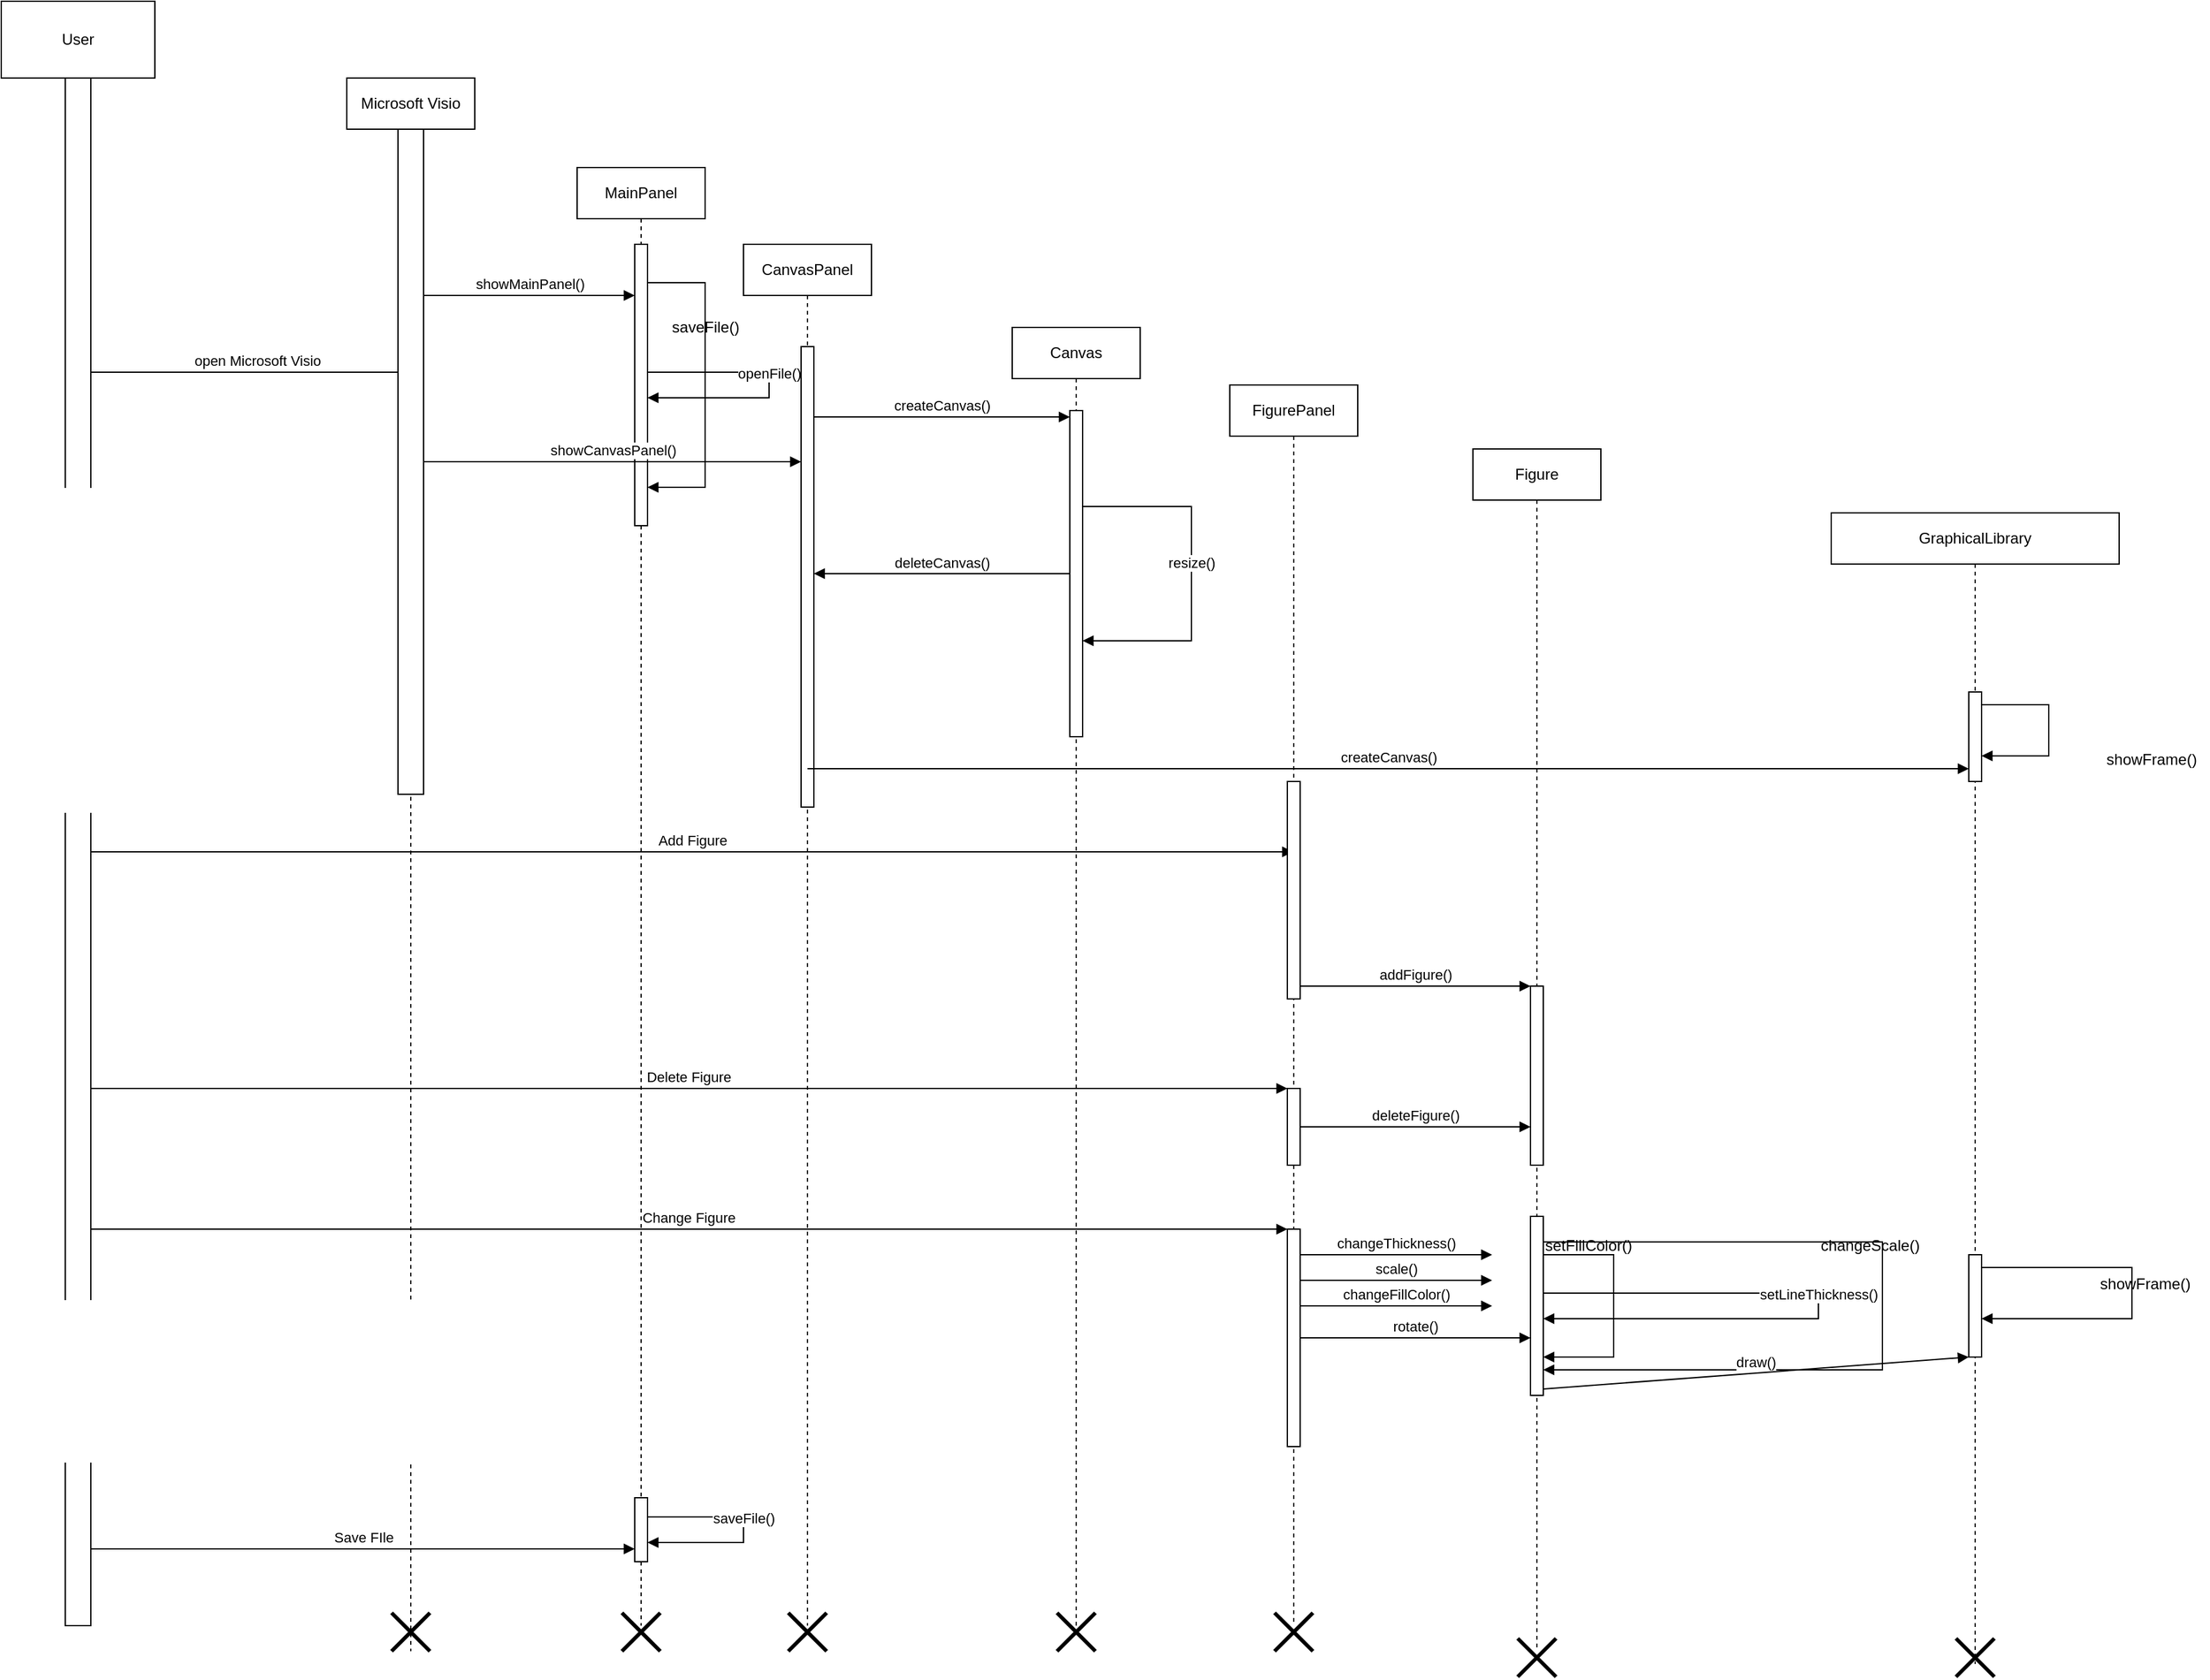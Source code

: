 <mxfile version="22.0.2" type="device">
  <diagram name="Page-1" id="13e1069c-82ec-6db2-03f1-153e76fe0fe0">
    <mxGraphModel dx="2183" dy="1211" grid="1" gridSize="10" guides="1" tooltips="1" connect="1" arrows="1" fold="1" page="1" pageScale="1" pageWidth="1100" pageHeight="850" background="none" math="0" shadow="0">
      <root>
        <mxCell id="0" />
        <mxCell id="1" parent="0" />
        <mxCell id="jirRao2P084-9lLm73-w-5" value="" style="html=1;points=[[0,0,0,0,5],[0,1,0,0,-5],[1,0,0,0,5],[1,1,0,0,-5]];perimeter=orthogonalPerimeter;outlineConnect=0;targetShapes=umlLifeline;portConstraint=eastwest;newEdgeStyle={&quot;curved&quot;:0,&quot;rounded&quot;:0};" vertex="1" parent="1">
          <mxGeometry x="130" y="230" width="20" height="1210" as="geometry" />
        </mxCell>
        <mxCell id="jirRao2P084-9lLm73-w-9" value="" style="endArrow=none;dashed=1;html=1;rounded=0;" edge="1" parent="1" source="jirRao2P084-9lLm73-w-5" target="jirRao2P084-9lLm73-w-67">
          <mxGeometry width="50" height="50" relative="1" as="geometry">
            <mxPoint x="130" y="190" as="sourcePoint" />
            <mxPoint x="140" y="70" as="targetPoint" />
          </mxGeometry>
        </mxCell>
        <mxCell id="jirRao2P084-9lLm73-w-19" value="open Microsoft Visio" style="html=1;verticalAlign=bottom;endArrow=block;curved=0;rounded=0;" edge="1" parent="1" source="jirRao2P084-9lLm73-w-5">
          <mxGeometry width="80" relative="1" as="geometry">
            <mxPoint x="170" y="460" as="sourcePoint" />
            <mxPoint x="410" y="460" as="targetPoint" />
          </mxGeometry>
        </mxCell>
        <mxCell id="jirRao2P084-9lLm73-w-24" value="showMainPanel()" style="html=1;verticalAlign=bottom;endArrow=block;curved=0;rounded=0;" edge="1" parent="1" target="jirRao2P084-9lLm73-w-37">
          <mxGeometry width="80" relative="1" as="geometry">
            <mxPoint x="410" y="400" as="sourcePoint" />
            <mxPoint x="530" y="400" as="targetPoint" />
          </mxGeometry>
        </mxCell>
        <mxCell id="jirRao2P084-9lLm73-w-26" value="Microsoft Visio" style="shape=umlLifeline;perimeter=lifelinePerimeter;whiteSpace=wrap;html=1;container=0;dropTarget=0;collapsible=0;recursiveResize=0;outlineConnect=0;portConstraint=eastwest;newEdgeStyle={&quot;edgeStyle&quot;:&quot;elbowEdgeStyle&quot;,&quot;elbow&quot;:&quot;vertical&quot;,&quot;curved&quot;:0,&quot;rounded&quot;:0};" vertex="1" parent="1">
          <mxGeometry x="350" y="230" width="100" height="1230" as="geometry" />
        </mxCell>
        <mxCell id="jirRao2P084-9lLm73-w-10" value="" style="html=1;points=[[0,0,0,0,5],[0,1,0,0,-5],[1,0,0,0,5],[1,1,0,0,-5]];perimeter=orthogonalPerimeter;outlineConnect=0;targetShapes=umlLifeline;portConstraint=eastwest;newEdgeStyle={&quot;curved&quot;:0,&quot;rounded&quot;:0};" vertex="1" parent="jirRao2P084-9lLm73-w-26">
          <mxGeometry x="40" y="40" width="20" height="520" as="geometry" />
        </mxCell>
        <mxCell id="jirRao2P084-9lLm73-w-101" value="" style="shape=umlDestroy;whiteSpace=wrap;html=1;strokeWidth=3;targetShapes=umlLifeline;" vertex="1" parent="jirRao2P084-9lLm73-w-26">
          <mxGeometry x="35" y="1200" width="30" height="30" as="geometry" />
        </mxCell>
        <mxCell id="jirRao2P084-9lLm73-w-27" value="MainPanel" style="shape=umlLifeline;perimeter=lifelinePerimeter;whiteSpace=wrap;html=1;container=0;dropTarget=0;collapsible=0;recursiveResize=0;outlineConnect=0;portConstraint=eastwest;newEdgeStyle={&quot;edgeStyle&quot;:&quot;elbowEdgeStyle&quot;,&quot;elbow&quot;:&quot;vertical&quot;,&quot;curved&quot;:0,&quot;rounded&quot;:0};" vertex="1" parent="1">
          <mxGeometry x="530" y="300" width="100" height="1140" as="geometry" />
        </mxCell>
        <mxCell id="jirRao2P084-9lLm73-w-37" value="" style="html=1;points=[[0,0,0,0,5],[0,1,0,0,-5],[1,0,0,0,5],[1,1,0,0,-5]];perimeter=orthogonalPerimeter;outlineConnect=0;targetShapes=umlLifeline;portConstraint=eastwest;newEdgeStyle={&quot;curved&quot;:0,&quot;rounded&quot;:0};" vertex="1" parent="jirRao2P084-9lLm73-w-27">
          <mxGeometry x="45" y="60" width="10" height="220" as="geometry" />
        </mxCell>
        <mxCell id="jirRao2P084-9lLm73-w-59" value="" style="html=1;verticalAlign=bottom;endArrow=block;curved=0;rounded=0;" edge="1" parent="jirRao2P084-9lLm73-w-27" source="jirRao2P084-9lLm73-w-37" target="jirRao2P084-9lLm73-w-37">
          <mxGeometry width="80" relative="1" as="geometry">
            <mxPoint x="65" y="150" as="sourcePoint" />
            <mxPoint x="230" y="150" as="targetPoint" />
            <Array as="points">
              <mxPoint x="100" y="250" />
            </Array>
          </mxGeometry>
        </mxCell>
        <mxCell id="jirRao2P084-9lLm73-w-60" value="openFile()" style="html=1;verticalAlign=bottom;endArrow=block;curved=0;rounded=0;" edge="1" parent="jirRao2P084-9lLm73-w-27" source="jirRao2P084-9lLm73-w-37" target="jirRao2P084-9lLm73-w-37">
          <mxGeometry width="80" relative="1" as="geometry">
            <mxPoint x="90" y="170" as="sourcePoint" />
            <mxPoint x="90" y="190" as="targetPoint" />
            <Array as="points">
              <mxPoint x="150" y="170" />
            </Array>
          </mxGeometry>
        </mxCell>
        <mxCell id="jirRao2P084-9lLm73-w-93" value="" style="html=1;points=[[0,0,0,0,5],[0,1,0,0,-5],[1,0,0,0,5],[1,1,0,0,-5]];perimeter=orthogonalPerimeter;outlineConnect=0;targetShapes=umlLifeline;portConstraint=eastwest;newEdgeStyle={&quot;curved&quot;:0,&quot;rounded&quot;:0};" vertex="1" parent="jirRao2P084-9lLm73-w-27">
          <mxGeometry x="45" y="1040" width="10" height="50" as="geometry" />
        </mxCell>
        <mxCell id="jirRao2P084-9lLm73-w-94" value="saveFile()" style="html=1;verticalAlign=bottom;endArrow=block;curved=0;rounded=0;" edge="1" parent="jirRao2P084-9lLm73-w-27" source="jirRao2P084-9lLm73-w-93" target="jirRao2P084-9lLm73-w-93">
          <mxGeometry width="80" relative="1" as="geometry">
            <mxPoint x="80" y="1035" as="sourcePoint" />
            <mxPoint x="80" y="1140" as="targetPoint" />
            <Array as="points">
              <mxPoint x="130" y="1060" />
            </Array>
          </mxGeometry>
        </mxCell>
        <mxCell id="jirRao2P084-9lLm73-w-29" value="Canvas" style="shape=umlLifeline;perimeter=lifelinePerimeter;whiteSpace=wrap;html=1;container=0;dropTarget=0;collapsible=0;recursiveResize=0;outlineConnect=0;portConstraint=eastwest;newEdgeStyle={&quot;edgeStyle&quot;:&quot;elbowEdgeStyle&quot;,&quot;elbow&quot;:&quot;vertical&quot;,&quot;curved&quot;:0,&quot;rounded&quot;:0};" vertex="1" parent="1">
          <mxGeometry x="870" y="425" width="100" height="1015" as="geometry" />
        </mxCell>
        <mxCell id="jirRao2P084-9lLm73-w-30" value="" style="shape=umlDestroy;whiteSpace=wrap;html=1;strokeWidth=3;targetShapes=umlLifeline;" vertex="1" parent="jirRao2P084-9lLm73-w-29">
          <mxGeometry x="35" y="1005" width="30" height="30" as="geometry" />
        </mxCell>
        <mxCell id="jirRao2P084-9lLm73-w-39" value="" style="html=1;points=[[0,0,0,0,5],[0,1,0,0,-5],[1,0,0,0,5],[1,1,0,0,-5]];perimeter=orthogonalPerimeter;outlineConnect=0;targetShapes=umlLifeline;portConstraint=eastwest;newEdgeStyle={&quot;curved&quot;:0,&quot;rounded&quot;:0};" vertex="1" parent="jirRao2P084-9lLm73-w-29">
          <mxGeometry x="45" y="65" width="10" height="255" as="geometry" />
        </mxCell>
        <mxCell id="jirRao2P084-9lLm73-w-50" value="resize()" style="html=1;verticalAlign=bottom;endArrow=block;curved=0;rounded=0;" edge="1" parent="jirRao2P084-9lLm73-w-29" source="jirRao2P084-9lLm73-w-39" target="jirRao2P084-9lLm73-w-39">
          <mxGeometry width="80" relative="1" as="geometry">
            <mxPoint x="80" y="115" as="sourcePoint" />
            <mxPoint x="280" y="115" as="targetPoint" />
            <Array as="points">
              <mxPoint x="140" y="245" />
            </Array>
          </mxGeometry>
        </mxCell>
        <mxCell id="jirRao2P084-9lLm73-w-31" value="createCanvas()" style="html=1;verticalAlign=bottom;endArrow=block;curved=0;rounded=0;entryX=0;entryY=0;entryDx=0;entryDy=5;entryPerimeter=0;" edge="1" parent="1" source="jirRao2P084-9lLm73-w-36" target="jirRao2P084-9lLm73-w-39">
          <mxGeometry width="80" relative="1" as="geometry">
            <mxPoint x="760.0" y="500" as="sourcePoint" />
            <mxPoint x="870" y="500" as="targetPoint" />
          </mxGeometry>
        </mxCell>
        <mxCell id="jirRao2P084-9lLm73-w-33" value="CanvasPanel" style="shape=umlLifeline;perimeter=lifelinePerimeter;whiteSpace=wrap;html=1;container=0;dropTarget=0;collapsible=0;recursiveResize=0;outlineConnect=0;portConstraint=eastwest;newEdgeStyle={&quot;edgeStyle&quot;:&quot;elbowEdgeStyle&quot;,&quot;elbow&quot;:&quot;vertical&quot;,&quot;curved&quot;:0,&quot;rounded&quot;:0};" vertex="1" parent="1">
          <mxGeometry x="660" y="360" width="100" height="1080" as="geometry" />
        </mxCell>
        <mxCell id="jirRao2P084-9lLm73-w-36" value="" style="html=1;points=[[0,0,0,0,5],[0,1,0,0,-5],[1,0,0,0,5],[1,1,0,0,-5]];perimeter=orthogonalPerimeter;outlineConnect=0;targetShapes=umlLifeline;portConstraint=eastwest;newEdgeStyle={&quot;curved&quot;:0,&quot;rounded&quot;:0};" vertex="1" parent="jirRao2P084-9lLm73-w-33">
          <mxGeometry x="45" y="80" width="10" height="360" as="geometry" />
        </mxCell>
        <mxCell id="jirRao2P084-9lLm73-w-35" value="showCanvasPanel()" style="html=1;verticalAlign=bottom;endArrow=block;curved=0;rounded=0;" edge="1" parent="1" source="jirRao2P084-9lLm73-w-10" target="jirRao2P084-9lLm73-w-36">
          <mxGeometry width="80" relative="1" as="geometry">
            <mxPoint x="400" y="470" as="sourcePoint" />
            <mxPoint x="679.5" y="470" as="targetPoint" />
          </mxGeometry>
        </mxCell>
        <mxCell id="jirRao2P084-9lLm73-w-40" value="deleteCanvas()" style="html=1;verticalAlign=bottom;endArrow=block;curved=0;rounded=0;" edge="1" parent="1" source="jirRao2P084-9lLm73-w-39" target="jirRao2P084-9lLm73-w-36">
          <mxGeometry width="80" relative="1" as="geometry">
            <mxPoint x="920" y="560" as="sourcePoint" />
            <mxPoint x="720" y="560" as="targetPoint" />
          </mxGeometry>
        </mxCell>
        <mxCell id="jirRao2P084-9lLm73-w-41" value="addFigure()" style="html=1;verticalAlign=bottom;endArrow=block;curved=0;rounded=0;" edge="1" parent="1" source="jirRao2P084-9lLm73-w-72" target="jirRao2P084-9lLm73-w-44">
          <mxGeometry width="80" relative="1" as="geometry">
            <mxPoint x="925" y="850" as="sourcePoint" />
            <mxPoint x="1120" y="860" as="targetPoint" />
            <mxPoint as="offset" />
          </mxGeometry>
        </mxCell>
        <mxCell id="jirRao2P084-9lLm73-w-42" value="Figure" style="shape=umlLifeline;perimeter=lifelinePerimeter;whiteSpace=wrap;html=1;container=0;dropTarget=0;collapsible=0;recursiveResize=0;outlineConnect=0;portConstraint=eastwest;newEdgeStyle={&quot;edgeStyle&quot;:&quot;elbowEdgeStyle&quot;,&quot;elbow&quot;:&quot;vertical&quot;,&quot;curved&quot;:0,&quot;rounded&quot;:0};" vertex="1" parent="1">
          <mxGeometry x="1230" y="520" width="100" height="940" as="geometry" />
        </mxCell>
        <mxCell id="jirRao2P084-9lLm73-w-43" value="" style="shape=umlDestroy;whiteSpace=wrap;html=1;strokeWidth=3;targetShapes=umlLifeline;" vertex="1" parent="jirRao2P084-9lLm73-w-42">
          <mxGeometry x="35" y="930" width="30" height="30" as="geometry" />
        </mxCell>
        <mxCell id="jirRao2P084-9lLm73-w-44" value="" style="html=1;points=[[0,0,0,0,5],[0,1,0,0,-5],[1,0,0,0,5],[1,1,0,0,-5]];perimeter=orthogonalPerimeter;outlineConnect=0;targetShapes=umlLifeline;portConstraint=eastwest;newEdgeStyle={&quot;curved&quot;:0,&quot;rounded&quot;:0};" vertex="1" parent="jirRao2P084-9lLm73-w-42">
          <mxGeometry x="45" y="420" width="10" height="140" as="geometry" />
        </mxCell>
        <mxCell id="jirRao2P084-9lLm73-w-83" value="" style="html=1;points=[[0,0,0,0,5],[0,1,0,0,-5],[1,0,0,0,5],[1,1,0,0,-5]];perimeter=orthogonalPerimeter;outlineConnect=0;targetShapes=umlLifeline;portConstraint=eastwest;newEdgeStyle={&quot;curved&quot;:0,&quot;rounded&quot;:0};" vertex="1" parent="jirRao2P084-9lLm73-w-42">
          <mxGeometry x="45" y="600" width="10" height="140" as="geometry" />
        </mxCell>
        <mxCell id="jirRao2P084-9lLm73-w-87" value="setLineThickness()" style="html=1;verticalAlign=bottom;endArrow=block;curved=0;rounded=0;" edge="1" parent="jirRao2P084-9lLm73-w-42" source="jirRao2P084-9lLm73-w-83" target="jirRao2P084-9lLm73-w-83">
          <mxGeometry x="-0.001" width="80" relative="1" as="geometry">
            <mxPoint x="130" y="630" as="sourcePoint" />
            <mxPoint x="280" y="630" as="targetPoint" />
            <mxPoint as="offset" />
            <Array as="points">
              <mxPoint x="270" y="670" />
            </Array>
          </mxGeometry>
        </mxCell>
        <mxCell id="jirRao2P084-9lLm73-w-88" value="" style="html=1;verticalAlign=bottom;endArrow=block;curved=0;rounded=0;" edge="1" parent="jirRao2P084-9lLm73-w-42" source="jirRao2P084-9lLm73-w-83" target="jirRao2P084-9lLm73-w-83">
          <mxGeometry x="0.077" y="10" width="80" relative="1" as="geometry">
            <mxPoint x="100" y="710" as="sourcePoint" />
            <mxPoint x="100" y="730" as="targetPoint" />
            <mxPoint as="offset" />
            <Array as="points">
              <mxPoint x="110" y="710" />
            </Array>
          </mxGeometry>
        </mxCell>
        <mxCell id="jirRao2P084-9lLm73-w-99" value="" style="html=1;verticalAlign=bottom;endArrow=block;curved=0;rounded=0;" edge="1" parent="jirRao2P084-9lLm73-w-42" source="jirRao2P084-9lLm73-w-83" target="jirRao2P084-9lLm73-w-83">
          <mxGeometry x="0.077" y="10" width="80" relative="1" as="geometry">
            <mxPoint x="320" y="620" as="sourcePoint" />
            <mxPoint x="320" y="700" as="targetPoint" />
            <mxPoint as="offset" />
            <Array as="points">
              <mxPoint x="320" y="620" />
            </Array>
          </mxGeometry>
        </mxCell>
        <mxCell id="jirRao2P084-9lLm73-w-64" value="saveFile()" style="text;html=1;align=center;verticalAlign=middle;resizable=0;points=[];autosize=1;strokeColor=none;fillColor=none;" vertex="1" parent="1">
          <mxGeometry x="590" y="410" width="80" height="30" as="geometry" />
        </mxCell>
        <mxCell id="jirRao2P084-9lLm73-w-66" value="Add Figure" style="html=1;verticalAlign=bottom;endArrow=block;curved=0;rounded=0;" edge="1" parent="1" source="jirRao2P084-9lLm73-w-5" target="jirRao2P084-9lLm73-w-70">
          <mxGeometry x="-0.001" width="80" relative="1" as="geometry">
            <mxPoint x="540" y="829.71" as="sourcePoint" />
            <mxPoint x="915" y="865" as="targetPoint" />
            <mxPoint as="offset" />
          </mxGeometry>
        </mxCell>
        <mxCell id="jirRao2P084-9lLm73-w-67" value="User" style="rounded=0;whiteSpace=wrap;html=1;" vertex="1" parent="1">
          <mxGeometry x="80" y="170" width="120" height="60" as="geometry" />
        </mxCell>
        <mxCell id="jirRao2P084-9lLm73-w-69" value="Delete Figure" style="html=1;verticalAlign=bottom;endArrow=block;curved=0;rounded=0;" edge="1" parent="1" source="jirRao2P084-9lLm73-w-5" target="jirRao2P084-9lLm73-w-75">
          <mxGeometry x="-0.001" width="80" relative="1" as="geometry">
            <mxPoint x="150" y="1050" as="sourcePoint" />
            <mxPoint x="1085" y="1050" as="targetPoint" />
            <mxPoint as="offset" />
          </mxGeometry>
        </mxCell>
        <mxCell id="jirRao2P084-9lLm73-w-70" value="FigurePanel" style="shape=umlLifeline;perimeter=lifelinePerimeter;whiteSpace=wrap;html=1;container=0;dropTarget=0;collapsible=0;recursiveResize=0;outlineConnect=0;portConstraint=eastwest;newEdgeStyle={&quot;edgeStyle&quot;:&quot;elbowEdgeStyle&quot;,&quot;elbow&quot;:&quot;vertical&quot;,&quot;curved&quot;:0,&quot;rounded&quot;:0};" vertex="1" parent="1">
          <mxGeometry x="1040" y="470" width="100" height="970" as="geometry" />
        </mxCell>
        <mxCell id="jirRao2P084-9lLm73-w-72" value="" style="html=1;points=[[0,0,0,0,5],[0,1,0,0,-5],[1,0,0,0,5],[1,1,0,0,-5]];perimeter=orthogonalPerimeter;outlineConnect=0;targetShapes=umlLifeline;portConstraint=eastwest;newEdgeStyle={&quot;curved&quot;:0,&quot;rounded&quot;:0};" vertex="1" parent="jirRao2P084-9lLm73-w-70">
          <mxGeometry x="45" y="310" width="10" height="170" as="geometry" />
        </mxCell>
        <mxCell id="jirRao2P084-9lLm73-w-75" value="" style="html=1;points=[[0,0,0,0,5],[0,1,0,0,-5],[1,0,0,0,5],[1,1,0,0,-5]];perimeter=orthogonalPerimeter;outlineConnect=0;targetShapes=umlLifeline;portConstraint=eastwest;newEdgeStyle={&quot;curved&quot;:0,&quot;rounded&quot;:0};" vertex="1" parent="jirRao2P084-9lLm73-w-70">
          <mxGeometry x="45" y="550" width="10" height="60" as="geometry" />
        </mxCell>
        <mxCell id="jirRao2P084-9lLm73-w-78" value="" style="html=1;points=[[0,0,0,0,5],[0,1,0,0,-5],[1,0,0,0,5],[1,1,0,0,-5]];perimeter=orthogonalPerimeter;outlineConnect=0;targetShapes=umlLifeline;portConstraint=eastwest;newEdgeStyle={&quot;curved&quot;:0,&quot;rounded&quot;:0};" vertex="1" parent="jirRao2P084-9lLm73-w-70">
          <mxGeometry x="45" y="660" width="10" height="170" as="geometry" />
        </mxCell>
        <mxCell id="jirRao2P084-9lLm73-w-76" value="deleteFigure()" style="html=1;verticalAlign=bottom;endArrow=block;curved=0;rounded=0;" edge="1" parent="1" source="jirRao2P084-9lLm73-w-75" target="jirRao2P084-9lLm73-w-44">
          <mxGeometry width="80" relative="1" as="geometry">
            <mxPoint x="1140" y="1060" as="sourcePoint" />
            <mxPoint x="1290" y="1060" as="targetPoint" />
            <mxPoint as="offset" />
          </mxGeometry>
        </mxCell>
        <mxCell id="jirRao2P084-9lLm73-w-77" value="Change Figure" style="html=1;verticalAlign=bottom;endArrow=block;curved=0;rounded=0;" edge="1" parent="1" source="jirRao2P084-9lLm73-w-5" target="jirRao2P084-9lLm73-w-78">
          <mxGeometry x="-0.001" width="80" relative="1" as="geometry">
            <mxPoint x="150" y="1150" as="sourcePoint" />
            <mxPoint x="1085" y="1150" as="targetPoint" />
            <mxPoint as="offset" />
          </mxGeometry>
        </mxCell>
        <mxCell id="jirRao2P084-9lLm73-w-79" value="rotate()" style="html=1;verticalAlign=bottom;endArrow=block;curved=0;rounded=0;" edge="1" parent="1" source="jirRao2P084-9lLm73-w-78" target="jirRao2P084-9lLm73-w-83">
          <mxGeometry x="-0.001" width="80" relative="1" as="geometry">
            <mxPoint x="880" y="1250" as="sourcePoint" />
            <mxPoint x="1815" y="1250" as="targetPoint" />
            <mxPoint as="offset" />
          </mxGeometry>
        </mxCell>
        <mxCell id="jirRao2P084-9lLm73-w-84" value="scale()" style="html=1;verticalAlign=bottom;endArrow=block;curved=0;rounded=0;" edge="1" parent="1" source="jirRao2P084-9lLm73-w-78">
          <mxGeometry x="-0.001" width="80" relative="1" as="geometry">
            <mxPoint x="1089.81" y="1170" as="sourcePoint" />
            <mxPoint x="1245" y="1170" as="targetPoint" />
            <mxPoint as="offset" />
          </mxGeometry>
        </mxCell>
        <mxCell id="jirRao2P084-9lLm73-w-86" value="changeThickness()" style="html=1;verticalAlign=bottom;endArrow=block;curved=0;rounded=0;" edge="1" parent="1">
          <mxGeometry x="-0.001" width="80" relative="1" as="geometry">
            <mxPoint x="1095" y="1150" as="sourcePoint" />
            <mxPoint x="1245" y="1150" as="targetPoint" />
            <mxPoint as="offset" />
          </mxGeometry>
        </mxCell>
        <mxCell id="jirRao2P084-9lLm73-w-89" value="setFillColor()" style="text;html=1;align=center;verticalAlign=middle;resizable=0;points=[];autosize=1;strokeColor=none;fillColor=none;" vertex="1" parent="1">
          <mxGeometry x="1275" y="1128" width="90" height="30" as="geometry" />
        </mxCell>
        <mxCell id="jirRao2P084-9lLm73-w-90" value="changeFillColor()" style="html=1;verticalAlign=bottom;endArrow=block;curved=0;rounded=0;" edge="1" parent="1">
          <mxGeometry x="-0.001" width="80" relative="1" as="geometry">
            <mxPoint x="1095" y="1190" as="sourcePoint" />
            <mxPoint x="1245" y="1190" as="targetPoint" />
            <mxPoint as="offset" />
          </mxGeometry>
        </mxCell>
        <mxCell id="jirRao2P084-9lLm73-w-91" value="Save FIle" style="html=1;verticalAlign=bottom;endArrow=block;curved=0;rounded=0;" edge="1" parent="1" target="jirRao2P084-9lLm73-w-93">
          <mxGeometry x="-0.001" width="80" relative="1" as="geometry">
            <mxPoint x="150" y="1380" as="sourcePoint" />
            <mxPoint x="1085" y="1380" as="targetPoint" />
            <mxPoint as="offset" />
          </mxGeometry>
        </mxCell>
        <mxCell id="jirRao2P084-9lLm73-w-28" value="" style="shape=umlDestroy;whiteSpace=wrap;html=1;strokeWidth=3;targetShapes=umlLifeline;" vertex="1" parent="1">
          <mxGeometry x="565" y="1430" width="30" height="30" as="geometry" />
        </mxCell>
        <mxCell id="jirRao2P084-9lLm73-w-34" value="" style="shape=umlDestroy;whiteSpace=wrap;html=1;strokeWidth=3;targetShapes=umlLifeline;" vertex="1" parent="1">
          <mxGeometry x="695" y="1430" width="30" height="30" as="geometry" />
        </mxCell>
        <mxCell id="jirRao2P084-9lLm73-w-71" value="" style="shape=umlDestroy;whiteSpace=wrap;html=1;strokeWidth=3;targetShapes=umlLifeline;" vertex="1" parent="1">
          <mxGeometry x="1075" y="1430" width="30" height="30" as="geometry" />
        </mxCell>
        <mxCell id="jirRao2P084-9lLm73-w-100" value="changeScale()" style="text;html=1;align=center;verticalAlign=middle;resizable=0;points=[];autosize=1;strokeColor=none;fillColor=none;" vertex="1" parent="1">
          <mxGeometry x="1490" y="1128" width="100" height="30" as="geometry" />
        </mxCell>
        <mxCell id="jirRao2P084-9lLm73-w-102" value="GraphicalLibrary" style="shape=umlLifeline;perimeter=lifelinePerimeter;whiteSpace=wrap;html=1;container=0;dropTarget=0;collapsible=0;recursiveResize=0;outlineConnect=0;portConstraint=eastwest;newEdgeStyle={&quot;edgeStyle&quot;:&quot;elbowEdgeStyle&quot;,&quot;elbow&quot;:&quot;vertical&quot;,&quot;curved&quot;:0,&quot;rounded&quot;:0};" vertex="1" parent="1">
          <mxGeometry x="1510" y="570" width="225" height="900" as="geometry" />
        </mxCell>
        <mxCell id="jirRao2P084-9lLm73-w-103" value="" style="shape=umlDestroy;whiteSpace=wrap;html=1;strokeWidth=3;targetShapes=umlLifeline;" vertex="1" parent="jirRao2P084-9lLm73-w-102">
          <mxGeometry x="97.5" y="880" width="30" height="30" as="geometry" />
        </mxCell>
        <mxCell id="jirRao2P084-9lLm73-w-104" value="" style="html=1;points=[[0,0,0,0,5],[0,1,0,0,-5],[1,0,0,0,5],[1,1,0,0,-5]];perimeter=orthogonalPerimeter;outlineConnect=0;targetShapes=umlLifeline;portConstraint=eastwest;newEdgeStyle={&quot;curved&quot;:0,&quot;rounded&quot;:0};" vertex="1" parent="jirRao2P084-9lLm73-w-102">
          <mxGeometry x="107.5" y="140" width="10" height="70" as="geometry" />
        </mxCell>
        <mxCell id="jirRao2P084-9lLm73-w-119" value="" style="html=1;verticalAlign=bottom;endArrow=block;curved=0;rounded=0;" edge="1" parent="jirRao2P084-9lLm73-w-102" source="jirRao2P084-9lLm73-w-104" target="jirRao2P084-9lLm73-w-104">
          <mxGeometry x="0.077" y="10" width="80" relative="1" as="geometry">
            <mxPoint x="80" y="190" as="sourcePoint" />
            <mxPoint x="80" y="190" as="targetPoint" />
            <mxPoint as="offset" />
            <Array as="points">
              <mxPoint x="170" y="150" />
              <mxPoint x="170" y="190" />
            </Array>
          </mxGeometry>
        </mxCell>
        <mxCell id="jirRao2P084-9lLm73-w-125" value="" style="html=1;points=[[0,0,0,0,5],[0,1,0,0,-5],[1,0,0,0,5],[1,1,0,0,-5]];perimeter=orthogonalPerimeter;outlineConnect=0;targetShapes=umlLifeline;portConstraint=eastwest;newEdgeStyle={&quot;curved&quot;:0,&quot;rounded&quot;:0};" vertex="1" parent="jirRao2P084-9lLm73-w-102">
          <mxGeometry x="107.5" y="580" width="10" height="80" as="geometry" />
        </mxCell>
        <mxCell id="jirRao2P084-9lLm73-w-126" value="" style="html=1;verticalAlign=bottom;endArrow=block;curved=0;rounded=0;" edge="1" parent="jirRao2P084-9lLm73-w-102" source="jirRao2P084-9lLm73-w-125" target="jirRao2P084-9lLm73-w-125">
          <mxGeometry x="0.077" y="10" width="80" relative="1" as="geometry">
            <mxPoint x="145" y="630" as="sourcePoint" />
            <mxPoint x="145" y="630" as="targetPoint" />
            <mxPoint as="offset" />
            <Array as="points">
              <mxPoint x="235" y="590" />
              <mxPoint x="235" y="630" />
            </Array>
          </mxGeometry>
        </mxCell>
        <mxCell id="jirRao2P084-9lLm73-w-127" value="showFrame()" style="text;html=1;align=center;verticalAlign=middle;resizable=0;points=[];autosize=1;strokeColor=none;fillColor=none;" vertex="1" parent="jirRao2P084-9lLm73-w-102">
          <mxGeometry x="200" y="588" width="90" height="30" as="geometry" />
        </mxCell>
        <mxCell id="jirRao2P084-9lLm73-w-109" value="createCanvas()" style="html=1;verticalAlign=bottom;endArrow=block;curved=0;rounded=0;" edge="1" parent="1" target="jirRao2P084-9lLm73-w-104">
          <mxGeometry width="80" relative="1" as="geometry">
            <mxPoint x="710" y="770" as="sourcePoint" />
            <mxPoint x="1624.5" y="770" as="targetPoint" />
          </mxGeometry>
        </mxCell>
        <mxCell id="jirRao2P084-9lLm73-w-120" value="showFrame()" style="text;html=1;align=center;verticalAlign=middle;resizable=0;points=[];autosize=1;strokeColor=none;fillColor=none;" vertex="1" parent="1">
          <mxGeometry x="1715" y="748" width="90" height="30" as="geometry" />
        </mxCell>
        <mxCell id="jirRao2P084-9lLm73-w-128" value="draw()" style="html=1;verticalAlign=bottom;endArrow=block;curved=0;rounded=0;exitX=1;exitY=1;exitDx=0;exitDy=-5;exitPerimeter=0;" edge="1" parent="1" source="jirRao2P084-9lLm73-w-83" target="jirRao2P084-9lLm73-w-125">
          <mxGeometry x="-0.001" width="80" relative="1" as="geometry">
            <mxPoint x="1400" y="1290" as="sourcePoint" />
            <mxPoint x="1580" y="1290" as="targetPoint" />
            <mxPoint as="offset" />
          </mxGeometry>
        </mxCell>
      </root>
    </mxGraphModel>
  </diagram>
</mxfile>
